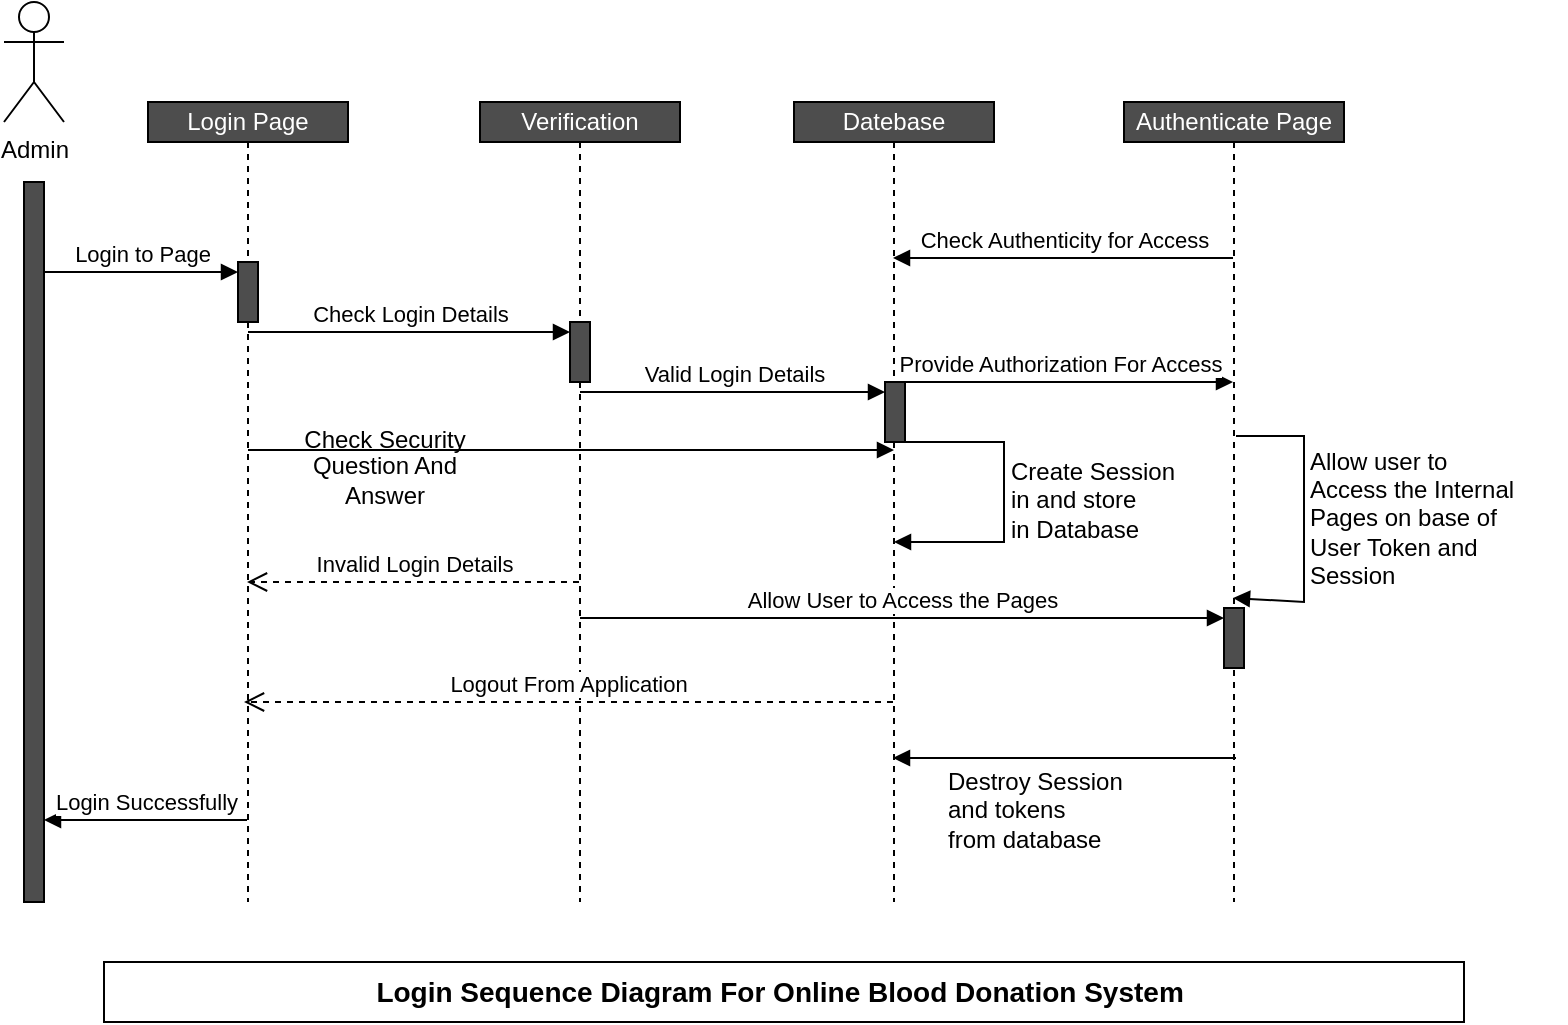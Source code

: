 <mxfile version="24.2.3" type="github">
  <diagram name="Page-1" id="u-RcMR10XN4kYOu92wQx">
    <mxGraphModel dx="1120" dy="468" grid="1" gridSize="10" guides="1" tooltips="1" connect="1" arrows="1" fold="1" page="1" pageScale="1" pageWidth="850" pageHeight="1100" math="0" shadow="0">
      <root>
        <mxCell id="0" />
        <mxCell id="1" parent="0" />
        <mxCell id="RIzMrp0IMxWrWFFKfatS-2" value="" style="html=1;points=[[0,0,0,0,5],[0,1,0,0,-5],[1,0,0,0,5],[1,1,0,0,-5]];perimeter=orthogonalPerimeter;outlineConnect=0;targetShapes=umlLifeline;portConstraint=eastwest;newEdgeStyle={&quot;curved&quot;:0,&quot;rounded&quot;:0};fillColor=#4D4D4D;" vertex="1" parent="1">
          <mxGeometry x="40" y="120" width="10" height="360" as="geometry" />
        </mxCell>
        <mxCell id="RIzMrp0IMxWrWFFKfatS-3" value="Admin" style="shape=umlActor;verticalLabelPosition=bottom;verticalAlign=top;html=1;" vertex="1" parent="1">
          <mxGeometry x="30" y="30" width="30" height="60" as="geometry" />
        </mxCell>
        <mxCell id="RIzMrp0IMxWrWFFKfatS-5" value="&lt;font style=&quot;background-color: rgb(77, 77, 77);&quot; color=&quot;#ffffff&quot;&gt;Login Page&lt;/font&gt;" style="shape=umlLifeline;perimeter=lifelinePerimeter;whiteSpace=wrap;html=1;container=1;dropTarget=0;collapsible=0;recursiveResize=0;outlineConnect=0;portConstraint=eastwest;newEdgeStyle={&quot;curved&quot;:0,&quot;rounded&quot;:0};size=20;shadow=0;fillColor=#4D4D4D;" vertex="1" parent="1">
          <mxGeometry x="102" y="80" width="100" height="400" as="geometry" />
        </mxCell>
        <mxCell id="RIzMrp0IMxWrWFFKfatS-9" value="" style="html=1;points=[[0,0,0,0,5],[0,1,0,0,-5],[1,0,0,0,5],[1,1,0,0,-5]];perimeter=orthogonalPerimeter;outlineConnect=0;targetShapes=umlLifeline;portConstraint=eastwest;newEdgeStyle={&quot;curved&quot;:0,&quot;rounded&quot;:0};fillColor=#4D4D4D;" vertex="1" parent="RIzMrp0IMxWrWFFKfatS-5">
          <mxGeometry x="45" y="80" width="10" height="30" as="geometry" />
        </mxCell>
        <mxCell id="RIzMrp0IMxWrWFFKfatS-6" value="&lt;font color=&quot;#ffffff&quot;&gt;Verification&lt;/font&gt;" style="shape=umlLifeline;perimeter=lifelinePerimeter;whiteSpace=wrap;html=1;container=1;dropTarget=0;collapsible=0;recursiveResize=0;outlineConnect=0;portConstraint=eastwest;newEdgeStyle={&quot;curved&quot;:0,&quot;rounded&quot;:0};size=20;fillColor=#4D4D4D;" vertex="1" parent="1">
          <mxGeometry x="268" y="80" width="100" height="400" as="geometry" />
        </mxCell>
        <mxCell id="RIzMrp0IMxWrWFFKfatS-12" value="" style="html=1;points=[[0,0,0,0,5],[0,1,0,0,-5],[1,0,0,0,5],[1,1,0,0,-5]];perimeter=orthogonalPerimeter;outlineConnect=0;targetShapes=umlLifeline;portConstraint=eastwest;newEdgeStyle={&quot;curved&quot;:0,&quot;rounded&quot;:0};fillColor=#4D4D4D;" vertex="1" parent="RIzMrp0IMxWrWFFKfatS-6">
          <mxGeometry x="45" y="110" width="10" height="30" as="geometry" />
        </mxCell>
        <mxCell id="RIzMrp0IMxWrWFFKfatS-7" value="&lt;font color=&quot;#ffffff&quot;&gt;Datebase&lt;/font&gt;" style="shape=umlLifeline;perimeter=lifelinePerimeter;whiteSpace=wrap;html=1;container=1;dropTarget=0;collapsible=0;recursiveResize=0;outlineConnect=0;portConstraint=eastwest;newEdgeStyle={&quot;curved&quot;:0,&quot;rounded&quot;:0};size=20;fillColor=#4D4D4D;" vertex="1" parent="1">
          <mxGeometry x="425" y="80" width="100" height="400" as="geometry" />
        </mxCell>
        <mxCell id="RIzMrp0IMxWrWFFKfatS-14" value="" style="html=1;points=[[0,0,0,0,5],[0,1,0,0,-5],[1,0,0,0,5],[1,1,0,0,-5]];perimeter=orthogonalPerimeter;outlineConnect=0;targetShapes=umlLifeline;portConstraint=eastwest;newEdgeStyle={&quot;curved&quot;:0,&quot;rounded&quot;:0};fillColor=#4D4D4D;" vertex="1" parent="RIzMrp0IMxWrWFFKfatS-7">
          <mxGeometry x="45.5" y="140" width="10" height="30" as="geometry" />
        </mxCell>
        <mxCell id="RIzMrp0IMxWrWFFKfatS-8" value="&lt;font color=&quot;#ffffff&quot;&gt;Authenticate Page&lt;/font&gt;" style="shape=umlLifeline;perimeter=lifelinePerimeter;whiteSpace=wrap;html=1;container=1;dropTarget=0;collapsible=0;recursiveResize=0;outlineConnect=0;portConstraint=eastwest;newEdgeStyle={&quot;curved&quot;:0,&quot;rounded&quot;:0};size=20;fillColor=#4D4D4D;" vertex="1" parent="1">
          <mxGeometry x="590" y="80" width="110" height="400" as="geometry" />
        </mxCell>
        <mxCell id="RIzMrp0IMxWrWFFKfatS-24" value="" style="html=1;points=[[0,0,0,0,5],[0,1,0,0,-5],[1,0,0,0,5],[1,1,0,0,-5]];perimeter=orthogonalPerimeter;outlineConnect=0;targetShapes=umlLifeline;portConstraint=eastwest;newEdgeStyle={&quot;curved&quot;:0,&quot;rounded&quot;:0};fillColor=#4D4D4D;" vertex="1" parent="RIzMrp0IMxWrWFFKfatS-8">
          <mxGeometry x="50" y="253" width="10" height="30" as="geometry" />
        </mxCell>
        <mxCell id="RIzMrp0IMxWrWFFKfatS-10" value="Login to Page" style="html=1;verticalAlign=bottom;endArrow=block;curved=0;rounded=0;entryX=0;entryY=0;entryDx=0;entryDy=5;" edge="1" target="RIzMrp0IMxWrWFFKfatS-9" parent="1" source="RIzMrp0IMxWrWFFKfatS-2">
          <mxGeometry relative="1" as="geometry">
            <mxPoint x="77" y="165" as="sourcePoint" />
          </mxGeometry>
        </mxCell>
        <mxCell id="RIzMrp0IMxWrWFFKfatS-13" value="Check Login Details" style="html=1;verticalAlign=bottom;endArrow=block;curved=0;rounded=0;entryX=0;entryY=0;entryDx=0;entryDy=5;" edge="1" target="RIzMrp0IMxWrWFFKfatS-12" parent="1" source="RIzMrp0IMxWrWFFKfatS-5">
          <mxGeometry relative="1" as="geometry">
            <mxPoint x="216" y="195" as="sourcePoint" />
          </mxGeometry>
        </mxCell>
        <mxCell id="RIzMrp0IMxWrWFFKfatS-15" value="Valid Login Details" style="html=1;verticalAlign=bottom;endArrow=block;curved=0;rounded=0;entryX=0;entryY=0;entryDx=0;entryDy=5;" edge="1" target="RIzMrp0IMxWrWFFKfatS-14" parent="1" source="RIzMrp0IMxWrWFFKfatS-6">
          <mxGeometry relative="1" as="geometry">
            <mxPoint x="309.5" y="225" as="sourcePoint" />
          </mxGeometry>
        </mxCell>
        <mxCell id="RIzMrp0IMxWrWFFKfatS-16" value="Check Authenticity for Access" style="html=1;verticalAlign=bottom;endArrow=block;curved=0;rounded=0;" edge="1" parent="1">
          <mxGeometry width="80" relative="1" as="geometry">
            <mxPoint x="644.5" y="158" as="sourcePoint" />
            <mxPoint x="474.5" y="158" as="targetPoint" />
          </mxGeometry>
        </mxCell>
        <mxCell id="RIzMrp0IMxWrWFFKfatS-17" value="" style="html=1;verticalAlign=bottom;endArrow=block;curved=0;rounded=0;" edge="1" parent="1" target="RIzMrp0IMxWrWFFKfatS-7">
          <mxGeometry width="80" relative="1" as="geometry">
            <mxPoint x="470" y="250" as="sourcePoint" />
            <mxPoint x="530" y="380" as="targetPoint" />
            <Array as="points">
              <mxPoint x="530" y="250" />
              <mxPoint x="530" y="290" />
              <mxPoint x="530" y="300" />
              <mxPoint x="500" y="300" />
            </Array>
          </mxGeometry>
        </mxCell>
        <mxCell id="RIzMrp0IMxWrWFFKfatS-18" value="" style="html=1;verticalAlign=bottom;endArrow=block;curved=0;rounded=0;" edge="1" parent="1" source="RIzMrp0IMxWrWFFKfatS-5">
          <mxGeometry width="80" relative="1" as="geometry">
            <mxPoint x="395" y="254" as="sourcePoint" />
            <mxPoint x="475" y="254" as="targetPoint" />
          </mxGeometry>
        </mxCell>
        <mxCell id="RIzMrp0IMxWrWFFKfatS-19" value="Check Security" style="text;html=1;align=center;verticalAlign=middle;resizable=0;points=[];autosize=1;strokeColor=none;fillColor=none;" vertex="1" parent="1">
          <mxGeometry x="170" y="234" width="100" height="30" as="geometry" />
        </mxCell>
        <mxCell id="RIzMrp0IMxWrWFFKfatS-20" value="Question And&lt;div&gt;Answer&lt;/div&gt;" style="text;html=1;align=center;verticalAlign=middle;resizable=0;points=[];autosize=1;strokeColor=none;fillColor=none;" vertex="1" parent="1">
          <mxGeometry x="170" y="249" width="100" height="40" as="geometry" />
        </mxCell>
        <mxCell id="RIzMrp0IMxWrWFFKfatS-21" value="Provide Authorization For Access" style="html=1;verticalAlign=bottom;endArrow=block;curved=0;rounded=0;" edge="1" parent="1" target="RIzMrp0IMxWrWFFKfatS-8">
          <mxGeometry width="80" relative="1" as="geometry">
            <mxPoint x="470" y="220" as="sourcePoint" />
            <mxPoint x="550" y="220" as="targetPoint" />
          </mxGeometry>
        </mxCell>
        <mxCell id="RIzMrp0IMxWrWFFKfatS-22" value="&lt;div style=&quot;text-align: left;&quot;&gt;&lt;span style=&quot;background-color: initial;&quot;&gt;Create Session&lt;/span&gt;&lt;/div&gt;&lt;div style=&quot;text-align: left;&quot;&gt;in and store&lt;/div&gt;&lt;div style=&quot;text-align: left;&quot;&gt;in Database&lt;/div&gt;" style="text;html=1;align=center;verticalAlign=middle;resizable=0;points=[];autosize=1;strokeColor=none;fillColor=none;" vertex="1" parent="1">
          <mxGeometry x="519" y="249" width="110" height="60" as="geometry" />
        </mxCell>
        <mxCell id="RIzMrp0IMxWrWFFKfatS-25" value="Allow User to Access the Pages" style="html=1;verticalAlign=bottom;endArrow=block;curved=0;rounded=0;entryX=0;entryY=0;entryDx=0;entryDy=5;" edge="1" target="RIzMrp0IMxWrWFFKfatS-24" parent="1" source="RIzMrp0IMxWrWFFKfatS-6">
          <mxGeometry relative="1" as="geometry">
            <mxPoint x="479" y="338" as="sourcePoint" />
          </mxGeometry>
        </mxCell>
        <mxCell id="RIzMrp0IMxWrWFFKfatS-26" value="" style="html=1;verticalAlign=bottom;endArrow=block;curved=0;rounded=0;" edge="1" parent="1">
          <mxGeometry width="80" relative="1" as="geometry">
            <mxPoint x="646" y="247" as="sourcePoint" />
            <mxPoint x="644.5" y="328" as="targetPoint" />
            <Array as="points">
              <mxPoint x="680" y="247" />
              <mxPoint x="680" y="290" />
              <mxPoint x="680" y="330" />
            </Array>
          </mxGeometry>
        </mxCell>
        <mxCell id="RIzMrp0IMxWrWFFKfatS-27" value="Allow user to&lt;div&gt;Access the Internal&lt;/div&gt;&lt;div&gt;Pages on base of&amp;nbsp;&lt;/div&gt;&lt;div&gt;User Token and&lt;/div&gt;&lt;div&gt;Session&lt;/div&gt;" style="text;html=1;align=left;verticalAlign=middle;resizable=0;points=[];autosize=1;strokeColor=none;fillColor=none;" vertex="1" parent="1">
          <mxGeometry x="681" y="243" width="130" height="90" as="geometry" />
        </mxCell>
        <mxCell id="RIzMrp0IMxWrWFFKfatS-28" value="Invalid Login Details" style="html=1;verticalAlign=bottom;endArrow=open;dashed=1;endSize=8;curved=0;rounded=0;" edge="1" parent="1">
          <mxGeometry relative="1" as="geometry">
            <mxPoint x="317.5" y="320" as="sourcePoint" />
            <mxPoint x="151.5" y="320" as="targetPoint" />
          </mxGeometry>
        </mxCell>
        <mxCell id="RIzMrp0IMxWrWFFKfatS-29" value="Logout From Application" style="html=1;verticalAlign=bottom;endArrow=open;dashed=1;endSize=8;curved=0;rounded=0;" edge="1" parent="1" source="RIzMrp0IMxWrWFFKfatS-7">
          <mxGeometry relative="1" as="geometry">
            <mxPoint x="230" y="380" as="sourcePoint" />
            <mxPoint x="150" y="380" as="targetPoint" />
          </mxGeometry>
        </mxCell>
        <mxCell id="RIzMrp0IMxWrWFFKfatS-31" value="" style="html=1;verticalAlign=bottom;endArrow=block;curved=0;rounded=0;exitX=0.464;exitY=0.2;exitDx=0;exitDy=0;exitPerimeter=0;" edge="1" parent="1">
          <mxGeometry width="80" relative="1" as="geometry">
            <mxPoint x="646" y="408" as="sourcePoint" />
            <mxPoint x="474.5" y="408" as="targetPoint" />
          </mxGeometry>
        </mxCell>
        <mxCell id="RIzMrp0IMxWrWFFKfatS-32" value="Destroy Session&lt;div&gt;and tokens&lt;/div&gt;&lt;div&gt;from database&lt;/div&gt;" style="text;html=1;align=left;verticalAlign=middle;resizable=0;points=[];autosize=1;strokeColor=none;fillColor=none;" vertex="1" parent="1">
          <mxGeometry x="500" y="404" width="110" height="60" as="geometry" />
        </mxCell>
        <mxCell id="RIzMrp0IMxWrWFFKfatS-33" value="Login Successfully" style="html=1;verticalAlign=bottom;endArrow=block;curved=0;rounded=0;" edge="1" parent="1">
          <mxGeometry width="80" relative="1" as="geometry">
            <mxPoint x="151.5" y="439" as="sourcePoint" />
            <mxPoint x="50" y="439" as="targetPoint" />
          </mxGeometry>
        </mxCell>
        <mxCell id="RIzMrp0IMxWrWFFKfatS-34" value="&lt;b&gt;&lt;font style=&quot;font-size: 14px;&quot;&gt;Login Sequence Diagram For Online Blood Donation System&amp;nbsp;&lt;/font&gt;&lt;/b&gt;&lt;div style=&quot;display:none&quot; id=&quot;SDCloudData&quot;&gt;&lt;/div&gt;" style="whiteSpace=wrap;html=1;align=center;" vertex="1" parent="1">
          <mxGeometry x="80" y="510" width="680" height="30" as="geometry" />
        </mxCell>
      </root>
    </mxGraphModel>
  </diagram>
</mxfile>
